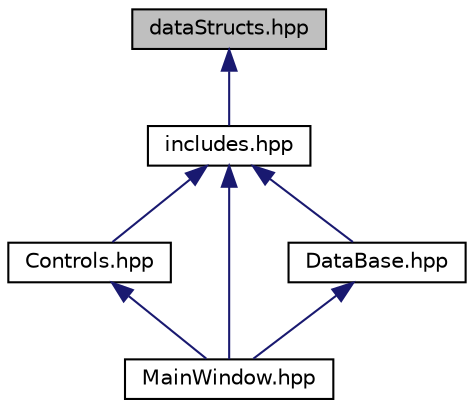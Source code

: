 digraph "dataStructs.hpp"
{
 // LATEX_PDF_SIZE
  edge [fontname="Helvetica",fontsize="10",labelfontname="Helvetica",labelfontsize="10"];
  node [fontname="Helvetica",fontsize="10",shape=record];
  Node1 [label="dataStructs.hpp",height=0.2,width=0.4,color="black", fillcolor="grey75", style="filled", fontcolor="black"];
  Node1 -> Node2 [dir="back",color="midnightblue",fontsize="10",style="solid",fontname="Helvetica"];
  Node2 [label="includes.hpp",height=0.2,width=0.4,color="black", fillcolor="white", style="filled",URL="$includes_8hpp.html",tooltip="fichier regroupant les inclusions de bibliothèques externes "];
  Node2 -> Node3 [dir="back",color="midnightblue",fontsize="10",style="solid",fontname="Helvetica"];
  Node3 [label="Controls.hpp",height=0.2,width=0.4,color="black", fillcolor="white", style="filled",URL="$_controls_8hpp.html",tooltip="Classe de création de l&#39;interface utilisateur. "];
  Node3 -> Node4 [dir="back",color="midnightblue",fontsize="10",style="solid",fontname="Helvetica"];
  Node4 [label="MainWindow.hpp",height=0.2,width=0.4,color="black", fillcolor="white", style="filled",URL="$_main_window_8hpp.html",tooltip="Classe principale. "];
  Node2 -> Node5 [dir="back",color="midnightblue",fontsize="10",style="solid",fontname="Helvetica"];
  Node5 [label="DataBase.hpp",height=0.2,width=0.4,color="black", fillcolor="white", style="filled",URL="$_data_base_8hpp.html",tooltip="Classe d&#39;accès à la base de données. "];
  Node5 -> Node4 [dir="back",color="midnightblue",fontsize="10",style="solid",fontname="Helvetica"];
  Node2 -> Node4 [dir="back",color="midnightblue",fontsize="10",style="solid",fontname="Helvetica"];
}
